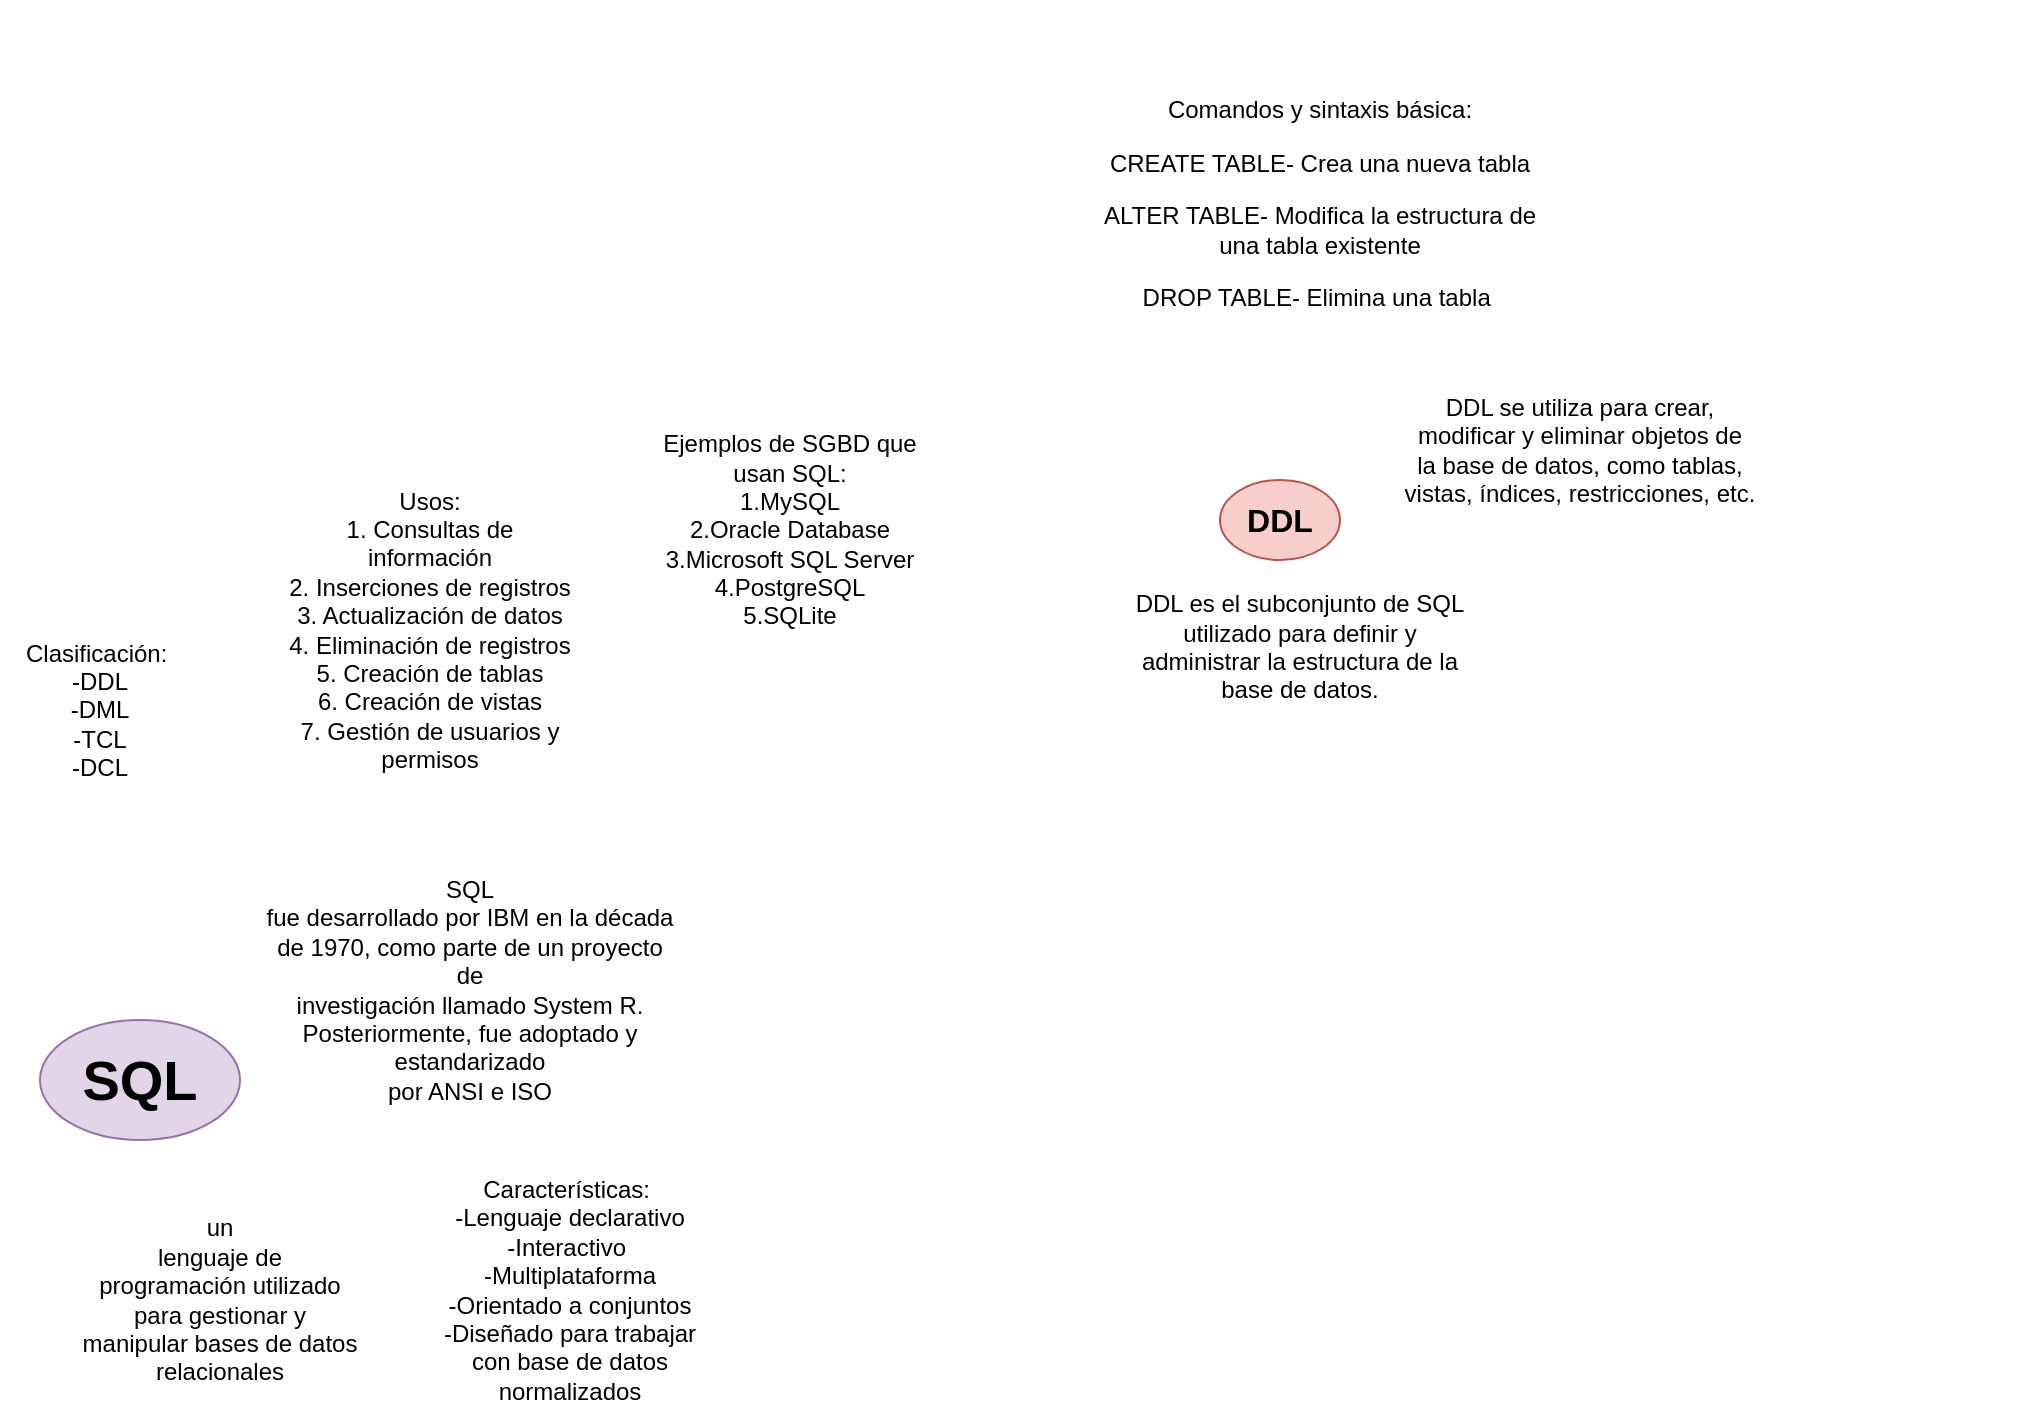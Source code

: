 <mxfile version="21.3.3" type="github">
  <diagram name="Página-1" id="E3nrdJWmG3Kb5b5u3Q0t">
    <mxGraphModel dx="602" dy="1462" grid="1" gridSize="10" guides="1" tooltips="1" connect="1" arrows="1" fold="1" page="1" pageScale="1" pageWidth="1920" pageHeight="1200" math="0" shadow="0">
      <root>
        <mxCell id="0" />
        <mxCell id="1" parent="0" />
        <mxCell id="5HQuOfy9uzw0ojz_F421-1" value="SQL" style="ellipse;whiteSpace=wrap;html=1;fontStyle=1;fontSize=28;fillColor=#e1d5e7;strokeColor=#9673a6;" vertex="1" parent="1">
          <mxGeometry x="830" y="330" width="100" height="60" as="geometry" />
        </mxCell>
        <mxCell id="5HQuOfy9uzw0ojz_F421-3" value="un&lt;br/&gt;lenguaje de programación utilizado para gestionar y manipular bases de datos&lt;br/&gt;relacionales" style="text;html=1;strokeColor=none;fillColor=none;align=center;verticalAlign=middle;whiteSpace=wrap;rounded=0;" vertex="1" parent="1">
          <mxGeometry x="850" y="420" width="140" height="100" as="geometry" />
        </mxCell>
        <mxCell id="5HQuOfy9uzw0ojz_F421-4" value="SQL&lt;br/&gt;fue desarrollado por IBM en la década de 1970, como parte de un proyecto de&lt;br/&gt;investigación llamado System R. Posteriormente, fue adoptado y estandarizado&lt;br/&gt;por ANSI e ISO" style="text;html=1;strokeColor=none;fillColor=none;align=center;verticalAlign=middle;whiteSpace=wrap;rounded=0;" vertex="1" parent="1">
          <mxGeometry x="940" y="260" width="210" height="110" as="geometry" />
        </mxCell>
        <mxCell id="5HQuOfy9uzw0ojz_F421-5" value="Características:&amp;nbsp;&lt;br&gt;-Lenguaje declarativo&lt;br&gt;-Interactivo&amp;nbsp;&lt;br&gt;-Multiplataforma&lt;br&gt;-Orientado a conjuntos&lt;br&gt;-Diseñado para trabajar con base de datos normalizados" style="text;html=1;strokeColor=none;fillColor=none;align=center;verticalAlign=middle;whiteSpace=wrap;rounded=0;" vertex="1" parent="1">
          <mxGeometry x="1020" y="410" width="150" height="110" as="geometry" />
        </mxCell>
        <mxCell id="5HQuOfy9uzw0ojz_F421-6" value="Clasificación:&amp;nbsp;&lt;br&gt;-DDL&lt;br&gt;-DML&lt;br&gt;-TCL&lt;br&gt;-DCL" style="text;html=1;strokeColor=none;fillColor=none;align=center;verticalAlign=middle;whiteSpace=wrap;rounded=0;" vertex="1" parent="1">
          <mxGeometry x="810" y="120" width="100" height="110" as="geometry" />
        </mxCell>
        <mxCell id="5HQuOfy9uzw0ojz_F421-7" value="Usos:&lt;br&gt;1. Consultas de información&lt;br&gt;2. Inserciones de registros&lt;br&gt;3. Actualización de datos&lt;br&gt;4. Eliminación de registros&lt;br&gt;5. Creación de tablas&lt;br&gt;6. Creación de vistas&lt;br&gt;7. Gestión de usuarios y permisos" style="text;html=1;strokeColor=none;fillColor=none;align=center;verticalAlign=middle;whiteSpace=wrap;rounded=0;" vertex="1" parent="1">
          <mxGeometry x="950" y="60" width="150" height="150" as="geometry" />
        </mxCell>
        <mxCell id="5HQuOfy9uzw0ojz_F421-8" value="Ejemplos de SGBD que usan SQL:&lt;br&gt;1.MySQL&lt;br&gt;2.Oracle Database&lt;br&gt;3.Microsoft SQL Server&lt;br&gt;4.PostgreSQL&lt;br&gt;5.SQLite" style="text;html=1;strokeColor=none;fillColor=none;align=center;verticalAlign=middle;whiteSpace=wrap;rounded=0;" vertex="1" parent="1">
          <mxGeometry x="1130" y="10" width="150" height="150" as="geometry" />
        </mxCell>
        <mxCell id="5HQuOfy9uzw0ojz_F421-9" value="&#xa;&#xa;&#xa;&lt;p class=&quot;MsoNormal&quot;&gt;DDL es el subconjunto de SQL utilizado para definir y&#xa;administrar la estructura de la base de datos.&lt;/p&gt;&#xa;&#xa;&#xa;&#xa;&#xa;&#xa;" style="text;html=1;strokeColor=none;fillColor=none;align=center;verticalAlign=middle;whiteSpace=wrap;rounded=0;" vertex="1" parent="1">
          <mxGeometry x="1370" y="120" width="180" height="90" as="geometry" />
        </mxCell>
        <mxCell id="5HQuOfy9uzw0ojz_F421-10" value="DDL" style="ellipse;whiteSpace=wrap;html=1;fontStyle=1;fontSize=16;fillColor=#f8cecc;strokeColor=#b85450;" vertex="1" parent="1">
          <mxGeometry x="1420" y="60" width="60" height="40" as="geometry" />
        </mxCell>
        <mxCell id="5HQuOfy9uzw0ojz_F421-11" value="&lt;p class=&quot;MsoNormal&quot;&gt;DDL se utiliza para crear, modificar y eliminar objetos de&lt;br/&gt;la base de datos, como tablas, vistas, índices, restricciones, etc.&lt;/p&gt;" style="text;html=1;strokeColor=none;fillColor=none;align=center;verticalAlign=middle;whiteSpace=wrap;rounded=0;" vertex="1" parent="1">
          <mxGeometry x="1510" width="180" height="90" as="geometry" />
        </mxCell>
        <mxCell id="5HQuOfy9uzw0ojz_F421-12" value="&lt;p class=&quot;MsoNormal&quot;&gt;Comandos y sintaxis básica:&lt;/p&gt;&lt;p class=&quot;MsoNormal&quot;&gt;CREATE TABLE- Crea una nueva tabla&lt;/p&gt;&lt;p class=&quot;MsoNormal&quot;&gt;ALTER TABLE- Modifica la estructura de una tabla existente&lt;/p&gt;&lt;p class=&quot;MsoNormal&quot;&gt;DROP TABLE- Elimina una tabla&amp;nbsp;&lt;/p&gt;&lt;p class=&quot;MsoNormal&quot;&gt;&amp;nbsp;&lt;/p&gt;" style="text;html=1;strokeColor=none;fillColor=none;align=center;verticalAlign=middle;whiteSpace=wrap;rounded=0;" vertex="1" parent="1">
          <mxGeometry x="1360" y="-130" width="220" height="130" as="geometry" />
        </mxCell>
        <mxCell id="5HQuOfy9uzw0ojz_F421-13" value="&lt;p class=&quot;MsoNormal&quot;&gt;&lt;br&gt;&lt;/p&gt;" style="text;html=1;strokeColor=none;fillColor=none;align=center;verticalAlign=middle;whiteSpace=wrap;rounded=0;" vertex="1" parent="1">
          <mxGeometry x="1610" y="-180" width="220" height="130" as="geometry" />
        </mxCell>
      </root>
    </mxGraphModel>
  </diagram>
</mxfile>
